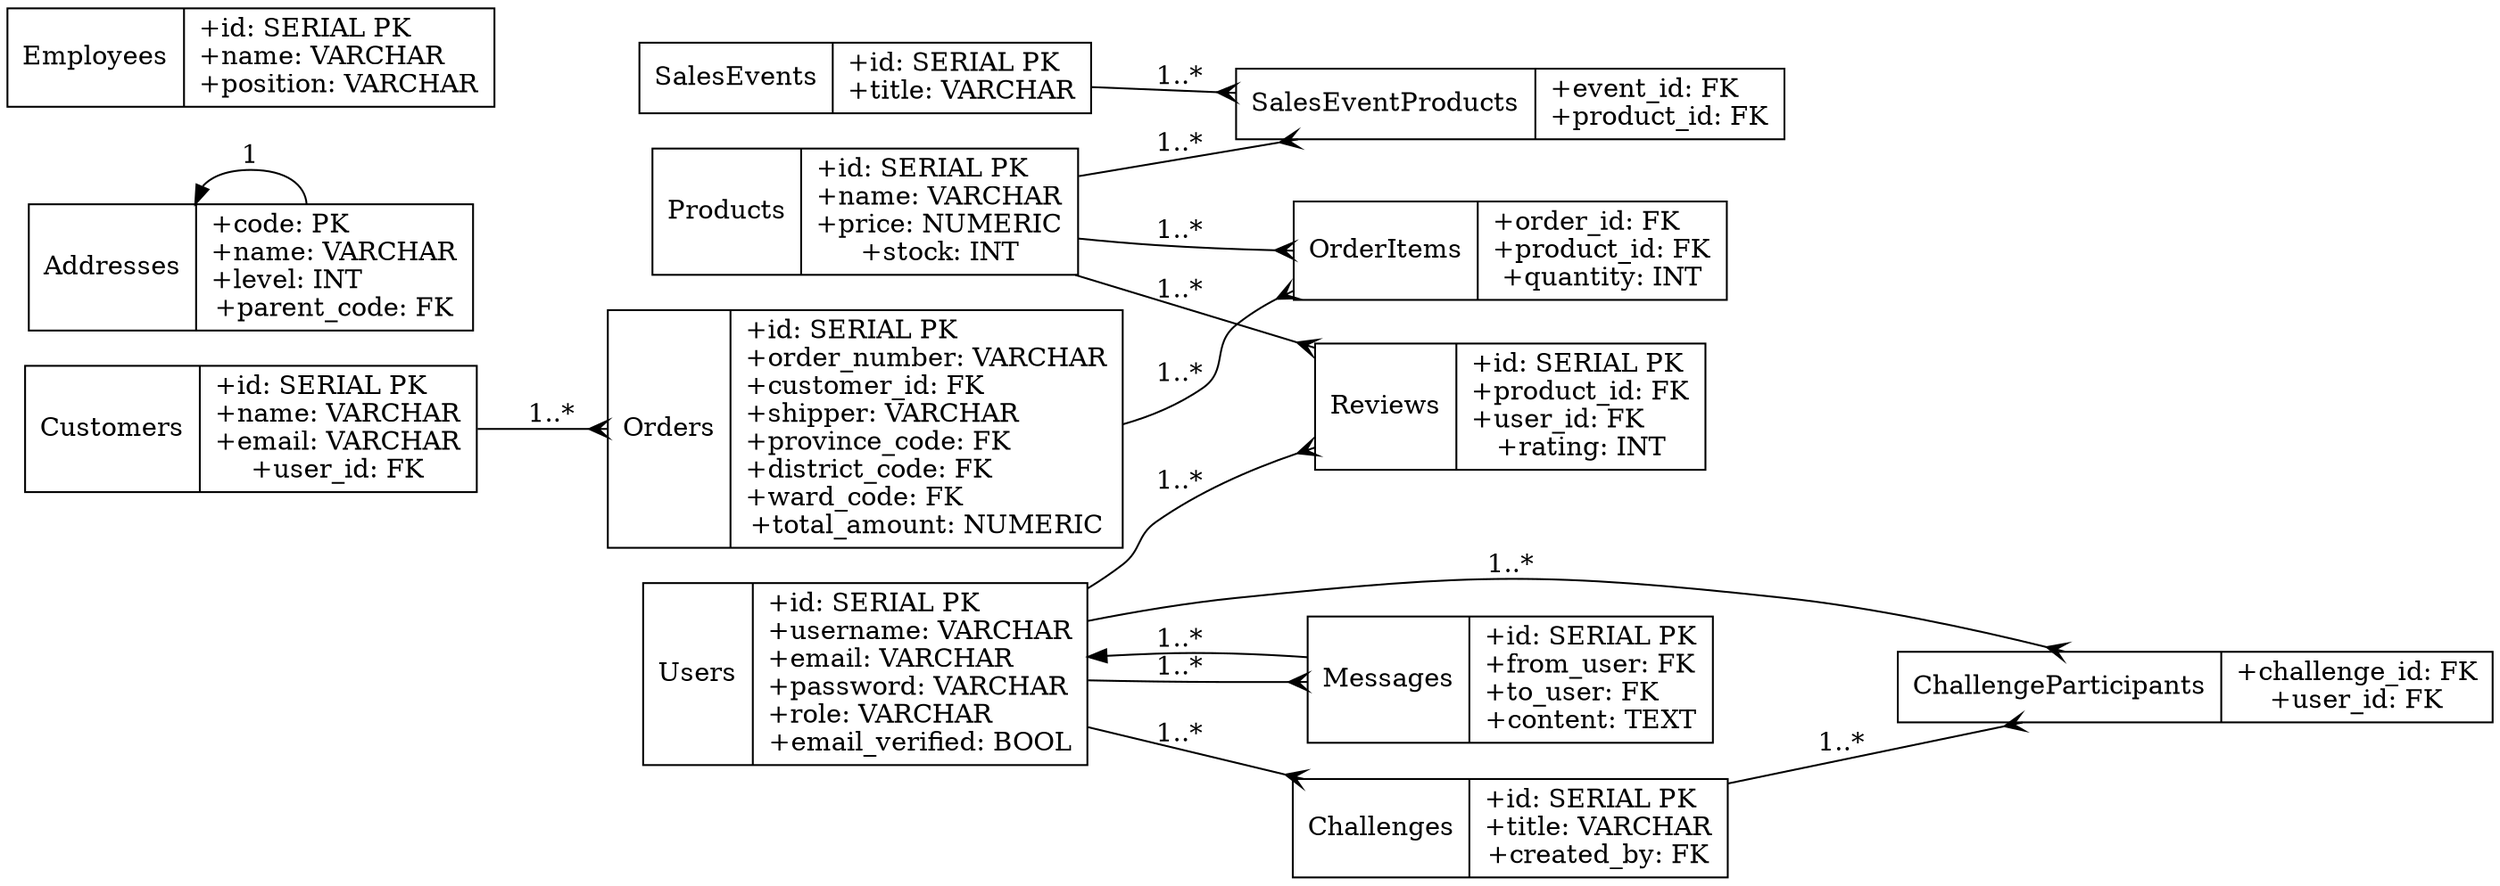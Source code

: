 digraph ERD {
  rankdir=LR;
  node [shape=record];
  Users [label="{Users|+id: SERIAL PK\l+username: VARCHAR\l+email: VARCHAR\l+password: VARCHAR\l+role: VARCHAR\l+email_verified: BOOL}"];
  Products [label="{Products|+id: SERIAL PK\l+name: VARCHAR\l+price: NUMERIC\l+stock: INT}"];
  Customers [label="{Customers|+id: SERIAL PK\l+name: VARCHAR\l+email: VARCHAR\l+user_id: FK}"];
  Orders [label="{Orders|+id: SERIAL PK\l+order_number: VARCHAR\l+customer_id: FK\l+shipper: VARCHAR\l+province_code: FK\l+district_code: FK\l+ward_code: FK\l+total_amount: NUMERIC}"];
  Addresses [label="{Addresses|+code: PK\l+name: VARCHAR\l+level: INT\l+parent_code: FK}"];
  OrderItems [label="{OrderItems|+order_id: FK\l+product_id: FK\l+quantity: INT}"];
  Reviews [label="{Reviews|+id: SERIAL PK\l+product_id: FK\l+user_id: FK\l+rating: INT}"];
  SalesEvents [label="{SalesEvents|+id: SERIAL PK\l+title: VARCHAR}"];
  SalesEventProducts [label="{SalesEventProducts|+event_id: FK\l+product_id: FK}"];
  Challenges [label="{Challenges|+id: SERIAL PK\l+title: VARCHAR\l+created_by: FK}"];
  ChallengeParticipants [label="{ChallengeParticipants|+challenge_id: FK\l+user_id: FK}"];
  Employees [label="{Employees|+id: SERIAL PK\l+name: VARCHAR\l+position: VARCHAR}"];
  Messages [label="{Messages|+id: SERIAL PK\l+from_user: FK\l+to_user: FK\l+content: TEXT}"];

  Customers -> Orders [label="1..*", arrowhead=crow];
  Orders -> OrderItems [label="1..*", arrowhead=crow];
  Products -> OrderItems [label="1..*", arrowhead=crow];
  Products -> Reviews [label="1..*", arrowhead=crow];
  Users -> Reviews [label="1..*", arrowhead=crow];
  Users -> Messages [label="1..*", arrowhead=crow];
  Users -> Messages [label="1..*", dir=back];
  Addresses -> Addresses [label="1", dir=back, arrowhead=crow];
  SalesEvents -> SalesEventProducts [label="1..*", arrowhead=crow];
  Products -> SalesEventProducts [label="1..*", arrowhead=crow];
  Users -> Challenges [label="1..*", arrowhead=crow];
  Challenges -> ChallengeParticipants [label="1..*", arrowhead=crow];
  Users -> ChallengeParticipants [label="1..*", arrowhead=crow];
}
